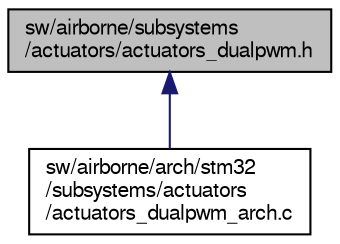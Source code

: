 digraph "sw/airborne/subsystems/actuators/actuators_dualpwm.h"
{
  edge [fontname="FreeSans",fontsize="10",labelfontname="FreeSans",labelfontsize="10"];
  node [fontname="FreeSans",fontsize="10",shape=record];
  Node1 [label="sw/airborne/subsystems\l/actuators/actuators_dualpwm.h",height=0.2,width=0.4,color="black", fillcolor="grey75", style="filled", fontcolor="black"];
  Node1 -> Node2 [dir="back",color="midnightblue",fontsize="10",style="solid",fontname="FreeSans"];
  Node2 [label="sw/airborne/arch/stm32\l/subsystems/actuators\l/actuators_dualpwm_arch.c",height=0.2,width=0.4,color="black", fillcolor="white", style="filled",URL="$stm32_2subsystems_2actuators_2actuators__dualpwm__arch_8c.html",tooltip="STM32 dual PWM servos handling. "];
}
